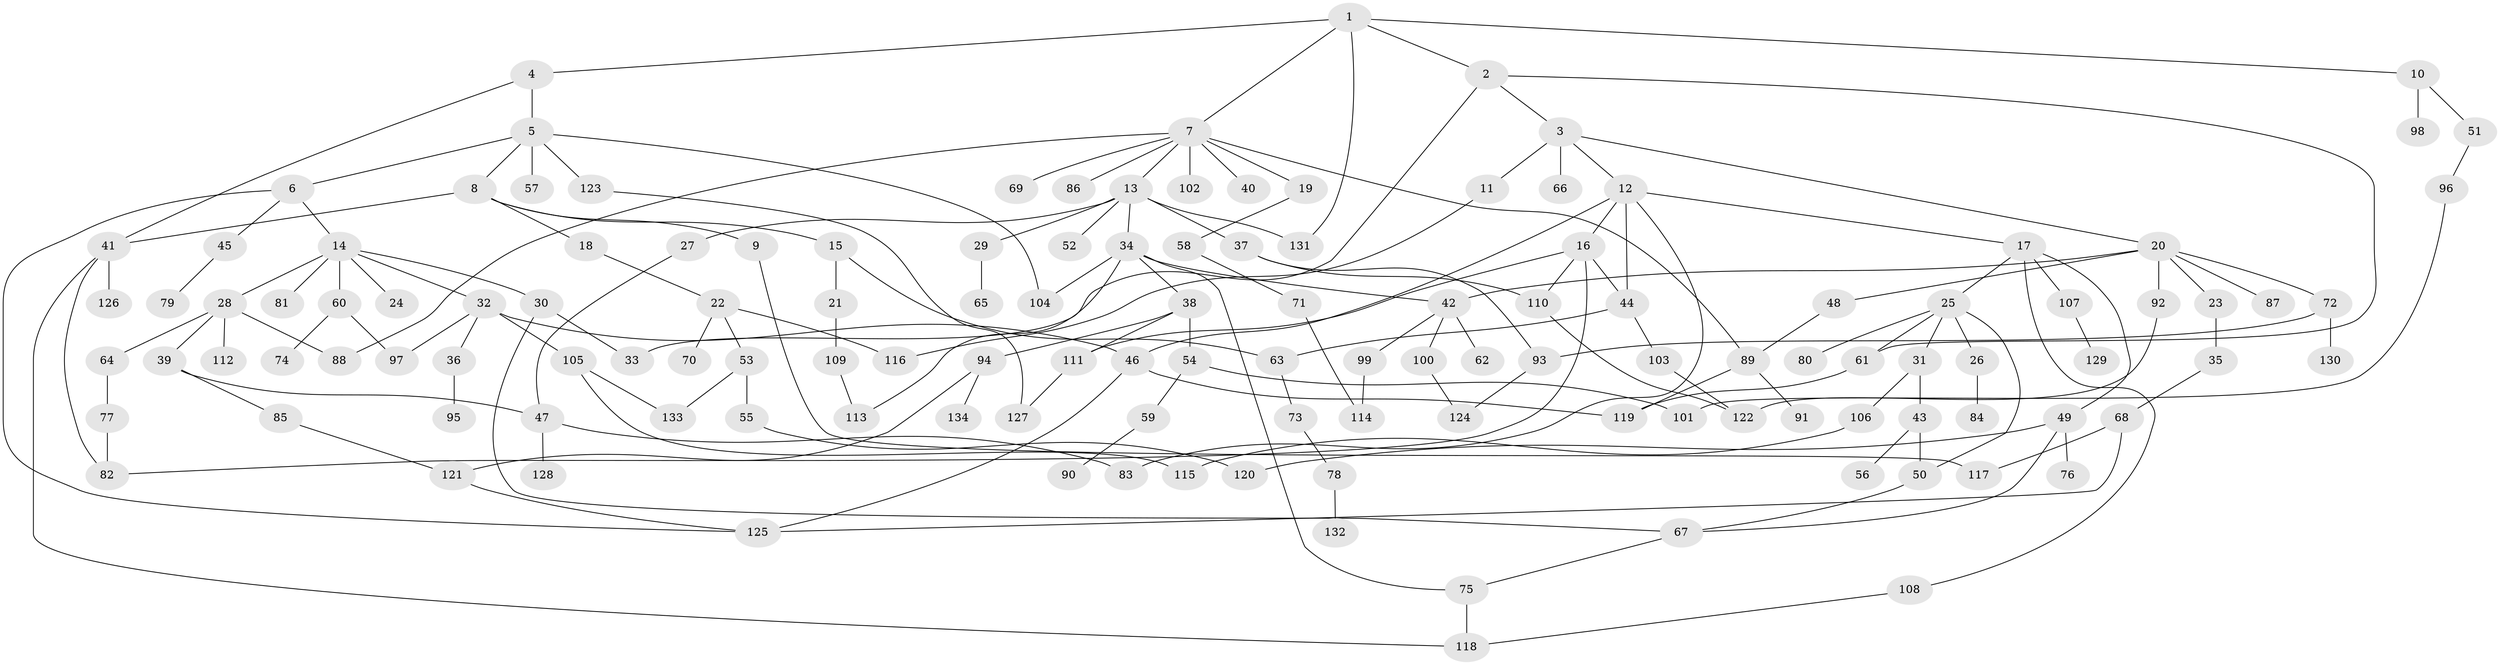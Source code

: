 // Generated by graph-tools (version 1.1) at 2025/13/03/09/25 04:13:34]
// undirected, 134 vertices, 176 edges
graph export_dot {
graph [start="1"]
  node [color=gray90,style=filled];
  1;
  2;
  3;
  4;
  5;
  6;
  7;
  8;
  9;
  10;
  11;
  12;
  13;
  14;
  15;
  16;
  17;
  18;
  19;
  20;
  21;
  22;
  23;
  24;
  25;
  26;
  27;
  28;
  29;
  30;
  31;
  32;
  33;
  34;
  35;
  36;
  37;
  38;
  39;
  40;
  41;
  42;
  43;
  44;
  45;
  46;
  47;
  48;
  49;
  50;
  51;
  52;
  53;
  54;
  55;
  56;
  57;
  58;
  59;
  60;
  61;
  62;
  63;
  64;
  65;
  66;
  67;
  68;
  69;
  70;
  71;
  72;
  73;
  74;
  75;
  76;
  77;
  78;
  79;
  80;
  81;
  82;
  83;
  84;
  85;
  86;
  87;
  88;
  89;
  90;
  91;
  92;
  93;
  94;
  95;
  96;
  97;
  98;
  99;
  100;
  101;
  102;
  103;
  104;
  105;
  106;
  107;
  108;
  109;
  110;
  111;
  112;
  113;
  114;
  115;
  116;
  117;
  118;
  119;
  120;
  121;
  122;
  123;
  124;
  125;
  126;
  127;
  128;
  129;
  130;
  131;
  132;
  133;
  134;
  1 -- 2;
  1 -- 4;
  1 -- 7;
  1 -- 10;
  1 -- 131;
  2 -- 3;
  2 -- 33;
  2 -- 61;
  3 -- 11;
  3 -- 12;
  3 -- 20;
  3 -- 66;
  4 -- 5;
  4 -- 41;
  5 -- 6;
  5 -- 8;
  5 -- 57;
  5 -- 104;
  5 -- 123;
  6 -- 14;
  6 -- 45;
  6 -- 125;
  7 -- 13;
  7 -- 19;
  7 -- 40;
  7 -- 69;
  7 -- 86;
  7 -- 102;
  7 -- 88;
  7 -- 89;
  8 -- 9;
  8 -- 15;
  8 -- 18;
  8 -- 41;
  9 -- 117;
  10 -- 51;
  10 -- 98;
  11 -- 116;
  12 -- 16;
  12 -- 17;
  12 -- 46;
  12 -- 83;
  12 -- 44;
  13 -- 27;
  13 -- 29;
  13 -- 34;
  13 -- 37;
  13 -- 52;
  13 -- 131;
  14 -- 24;
  14 -- 28;
  14 -- 30;
  14 -- 32;
  14 -- 60;
  14 -- 81;
  15 -- 21;
  15 -- 63;
  16 -- 44;
  16 -- 82;
  16 -- 110;
  16 -- 111;
  17 -- 25;
  17 -- 49;
  17 -- 107;
  17 -- 108;
  18 -- 22;
  19 -- 58;
  20 -- 23;
  20 -- 42;
  20 -- 48;
  20 -- 72;
  20 -- 87;
  20 -- 92;
  21 -- 109;
  22 -- 53;
  22 -- 70;
  22 -- 116;
  23 -- 35;
  25 -- 26;
  25 -- 31;
  25 -- 61;
  25 -- 80;
  25 -- 50;
  26 -- 84;
  27 -- 47;
  28 -- 39;
  28 -- 64;
  28 -- 88;
  28 -- 112;
  29 -- 65;
  30 -- 33;
  30 -- 67;
  31 -- 43;
  31 -- 106;
  32 -- 36;
  32 -- 105;
  32 -- 46;
  32 -- 97;
  34 -- 38;
  34 -- 75;
  34 -- 42;
  34 -- 104;
  34 -- 113;
  35 -- 68;
  36 -- 95;
  37 -- 93;
  37 -- 110;
  38 -- 54;
  38 -- 94;
  38 -- 111;
  39 -- 47;
  39 -- 85;
  41 -- 118;
  41 -- 126;
  41 -- 82;
  42 -- 62;
  42 -- 99;
  42 -- 100;
  43 -- 50;
  43 -- 56;
  44 -- 63;
  44 -- 103;
  45 -- 79;
  46 -- 125;
  46 -- 119;
  47 -- 128;
  47 -- 83;
  48 -- 89;
  49 -- 76;
  49 -- 120;
  49 -- 67;
  50 -- 67;
  51 -- 96;
  53 -- 55;
  53 -- 133;
  54 -- 59;
  54 -- 101;
  55 -- 120;
  58 -- 71;
  59 -- 90;
  60 -- 74;
  60 -- 97;
  61 -- 119;
  63 -- 73;
  64 -- 77;
  67 -- 75;
  68 -- 117;
  68 -- 125;
  71 -- 114;
  72 -- 130;
  72 -- 93;
  73 -- 78;
  75 -- 118;
  77 -- 82;
  78 -- 132;
  85 -- 121;
  89 -- 91;
  89 -- 119;
  92 -- 122;
  93 -- 124;
  94 -- 134;
  94 -- 121;
  96 -- 101;
  99 -- 114;
  100 -- 124;
  103 -- 122;
  105 -- 133;
  105 -- 115;
  106 -- 115;
  107 -- 129;
  108 -- 118;
  109 -- 113;
  110 -- 122;
  111 -- 127;
  121 -- 125;
  123 -- 127;
}
